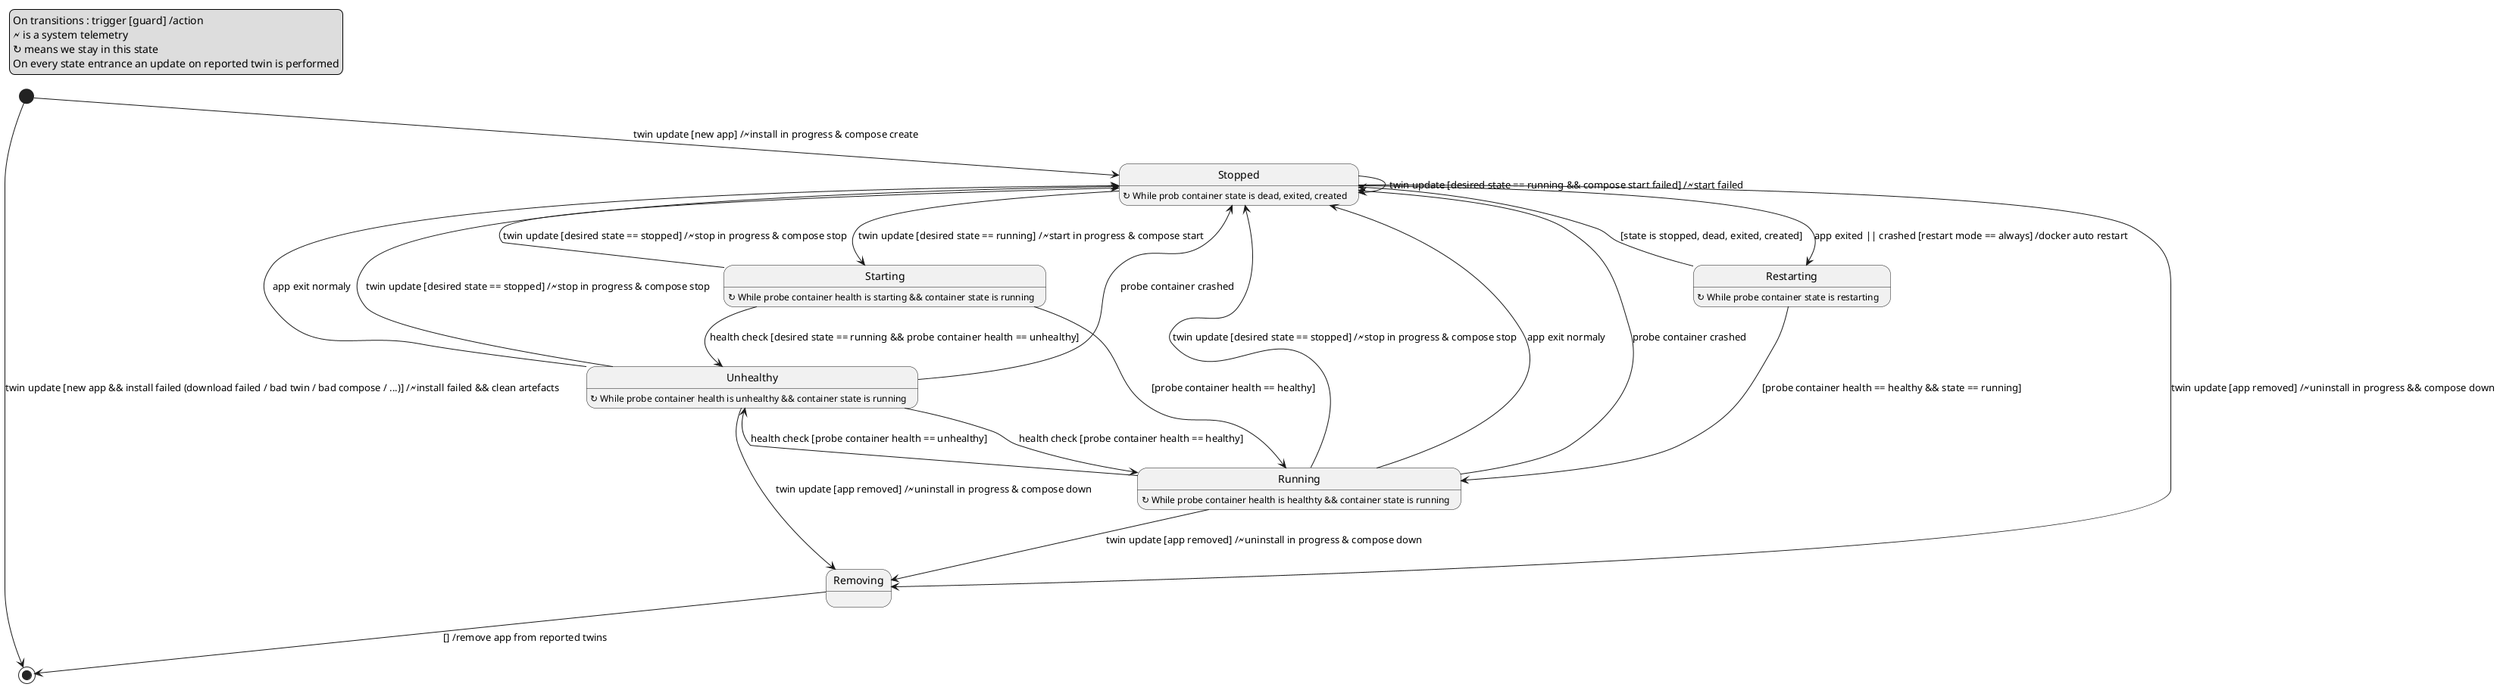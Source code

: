 @startuml
legend top left
  On transitions : trigger [guard] /action
  🗲 is a system telemetry
  ↻ means we stay in this state
  On every state entrance an update on reported twin is performed
endlegend
[*]        -down-> Stopped: twin update [new app] /🗲install in progress & compose create
[*]            --> [*]        : twin update [new app && install failed (download failed / bad twin / bad compose / ...)] /🗲install failed && clean artefacts
Stopped                       : ↻ While prob container state is dead, exited, created
Stopped        --> Starting   : twin update [desired state == running] /🗲start in progress & compose start
Stopped        --> Restarting : app exited || crashed [restart mode == always] /docker auto restart
Stopped        --> Stopped    : twin update [desired state == running && compose start failed] /🗲start failed
Stopped        --> Removing   : twin update [app removed] /🗲uninstall in progress && compose down
Starting                      : ↻ While probe container health is starting && container state is running
Starting       --> Running    : [probe container health == healthy]
Starting       --> Unhealthy  : health check [desired state == running && probe container health == unhealthy]
Starting       --> Stopped    : twin update [desired state == stopped] /🗲stop in progress & compose stop
Running                       : ↻ While probe container health is healthty && container state is running
Running        --> Stopped    : twin update [desired state == stopped] /🗲stop in progress & compose stop
Running        --> Stopped    : probe container crashed
Running        --> Stopped    : app exit normaly
Running        --> Unhealthy  : health check [probe container health == unhealthy]
Running        --> Removing   : twin update [app removed] /🗲uninstall in progress & compose down
Unhealthy                     : ↻ While probe container health is unhealthy && container state is running
Unhealthy      --> Stopped    : twin update [desired state == stopped] /🗲stop in progress & compose stop
Unhealthy      --> Stopped    : probe container crashed
Unhealthy      --> Stopped    : app exit normaly
Unhealthy      --> Running    : health check [probe container health == healthy]
Unhealthy      --> Removing   : twin update [app removed] /🗲uninstall in progress & compose down
Restarting                    : ↻ While probe container state is restarting
Restarting     --> Stopped    : [state is stopped, dead, exited, created]
Restarting     --> Running    : [probe container health == healthy && state == running]
Removing       --> [*]        : [] /remove app from reported twins
@enduml
